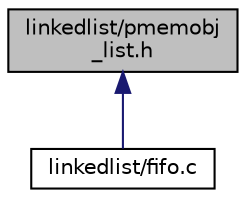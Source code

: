 digraph "linkedlist/pmemobj_list.h"
{
  edge [fontname="Helvetica",fontsize="10",labelfontname="Helvetica",labelfontsize="10"];
  node [fontname="Helvetica",fontsize="10",shape=record];
  Node2 [label="linkedlist/pmemobj\l_list.h",height=0.2,width=0.4,color="black", fillcolor="grey75", style="filled", fontcolor="black"];
  Node2 -> Node3 [dir="back",color="midnightblue",fontsize="10",style="solid",fontname="Helvetica"];
  Node3 [label="linkedlist/fifo.c",height=0.2,width=0.4,color="black", fillcolor="white", style="filled",URL="$fifo_8c.html",tooltip="Example of a tail queue usage. "];
}
